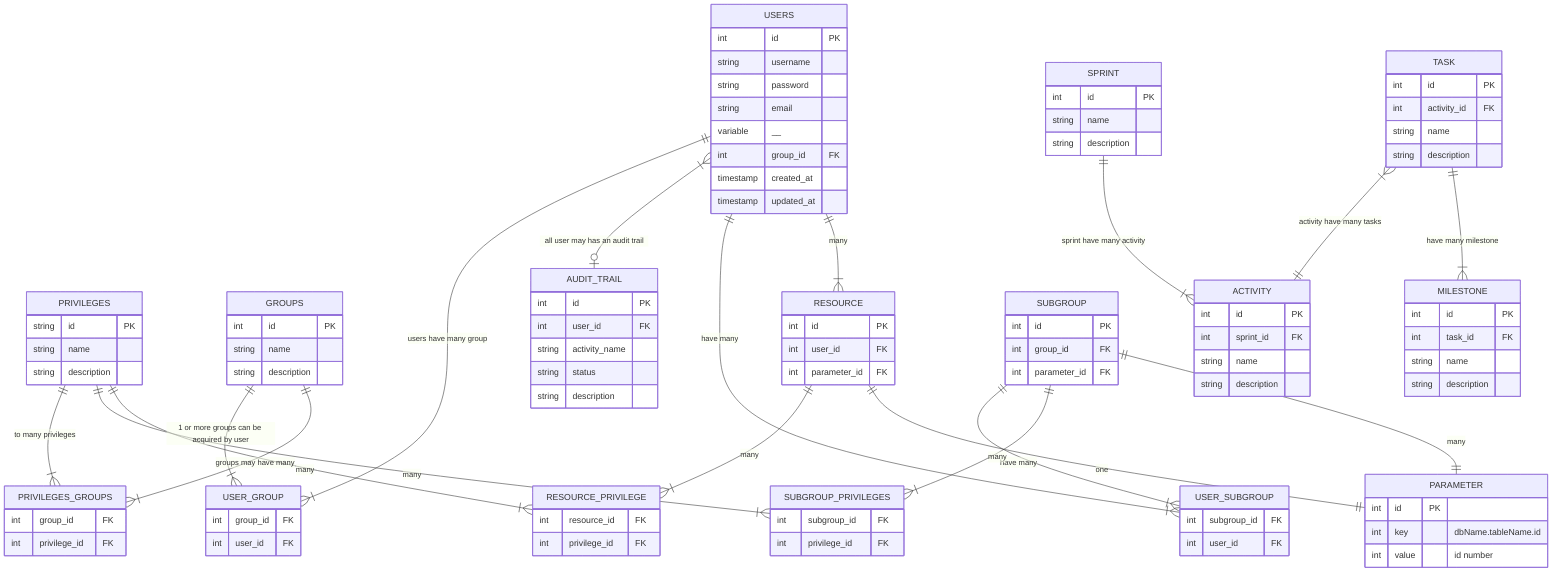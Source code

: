 erDiagram
    USERS{
        int id PK
        string username
        string password
        string email
        variable __
        int group_id FK
        timestamp created_at
        timestamp updated_at
    }
    PRIVILEGES {
        string id PK
        string name
        string description
    }
    PRIVILEGES_GROUPS {
        int group_id FK
        int privilege_id FK
    }
    GROUPS {
        int id PK
        string name
        string description
    }
    USER_GROUP {
        int group_id FK
        int user_id FK
    }
    AUDIT_TRAIL {
        int id PK
        int user_id FK
        string activity_name
        string status
        string description
    }
    SPRINT {
        int id PK
        string name
        string description
    }

    ACTIVITY {
        int id PK
        int sprint_id FK
        string name
        string description
    }

    TASK {
        int id PK
        int activity_id FK
        string name
        string description
    }

    MILESTONE {
        int id PK
        int task_id FK
        string name
        string description
    }

    RESOURCE {
        int id PK
        int user_id FK
        int parameter_id FK
    }

    RESOURCE_PRIVILEGE {
        int resource_id FK
        int privilege_id FK
    }

    USER_SUBGROUP {
        int subgroup_id FK
        int user_id FK
    }

    SUBGROUP {
        int id PK
        int group_id FK
        int parameter_id FK
    }
    SUBGROUP_PRIVILEGES {
        int subgroup_id FK
        int privilege_id FK
    }

    PARAMETER {
        int id PK
        int key "dbName.tableName.id"
        int value "id number"
    }

    USERS ||--|{ USER_GROUP : "users have many group"
    GROUPS ||--|{ USER_GROUP : "1 or more groups can be acquired by user"
    GROUPS ||--|{ PRIVILEGES_GROUPS : "groups may have many"
    PRIVILEGES ||--|{ PRIVILEGES_GROUPS : "to many privileges"
    USERS }|--o| AUDIT_TRAIL : "all user may has an audit trail"
    SPRINT ||--|{ ACTIVITY : "sprint have many activity"
    TASK }|--|| ACTIVITY : "activity have many tasks"
    TASK ||--|{ MILESTONE : "have many milestone"
    USERS ||--|{ USER_SUBGROUP : "have many"
    SUBGROUP ||--|{ USER_SUBGROUP : "have many"
    PRIVILEGES ||--|{ SUBGROUP_PRIVILEGES : "many"
    SUBGROUP ||--|{ SUBGROUP_PRIVILEGES : "many"
    SUBGROUP ||--|| PARAMETER : "many"
    USERS ||--|{ RESOURCE : "many"
    RESOURCE ||--|{ RESOURCE_PRIVILEGE : "many"
    PRIVILEGES ||--|{ RESOURCE_PRIVILEGE : "many"
    RESOURCE ||--|| PARAMETER : "one"